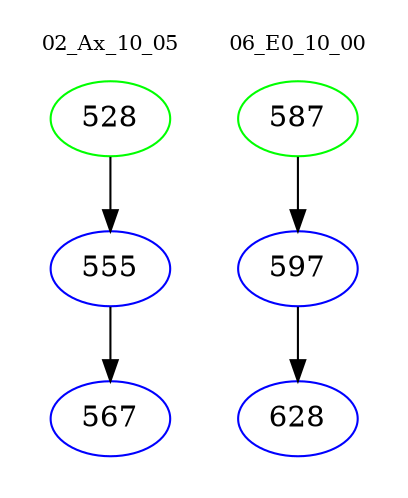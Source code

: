 digraph{
subgraph cluster_0 {
color = white
label = "02_Ax_10_05";
fontsize=10;
T0_528 [label="528", color="green"]
T0_528 -> T0_555 [color="black"]
T0_555 [label="555", color="blue"]
T0_555 -> T0_567 [color="black"]
T0_567 [label="567", color="blue"]
}
subgraph cluster_1 {
color = white
label = "06_E0_10_00";
fontsize=10;
T1_587 [label="587", color="green"]
T1_587 -> T1_597 [color="black"]
T1_597 [label="597", color="blue"]
T1_597 -> T1_628 [color="black"]
T1_628 [label="628", color="blue"]
}
}
